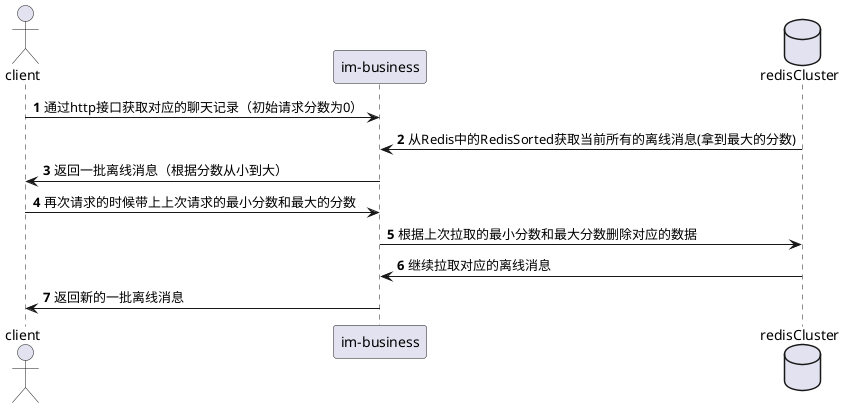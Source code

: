 @startuml
'https://plantuml.com/sequence-diagram

autonumber

autonumber
actor client as client
participant business as "im-business"
database redisCluster as redisCluster

client -> business:通过http接口获取对应的聊天记录（初始请求分数为0）
redisCluster -> business:从Redis中的RedisSorted获取当前所有的离线消息(拿到最大的分数)
business -> client:返回一批离线消息（根据分数从小到大）
client -> business:再次请求的时候带上上次请求的最小分数和最大的分数
business -> redisCluster:根据上次拉取的最小分数和最大分数删除对应的数据
redisCluster -> business:继续拉取对应的离线消息
business -> client:返回新的一批离线消息


@enduml
